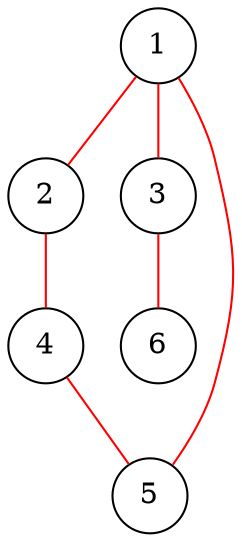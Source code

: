 digraph questiononepartsix {
node [shape=circle]
edge [arrowhead=none]
subgraph {
1 -> 2 [color = red]
1 -> 3 [color = red]
1 -> 5 [color = red]
2 -> 4 [color = red]
3 -> 6 [color = red]
4 -> 5 [color = red]
}
}
